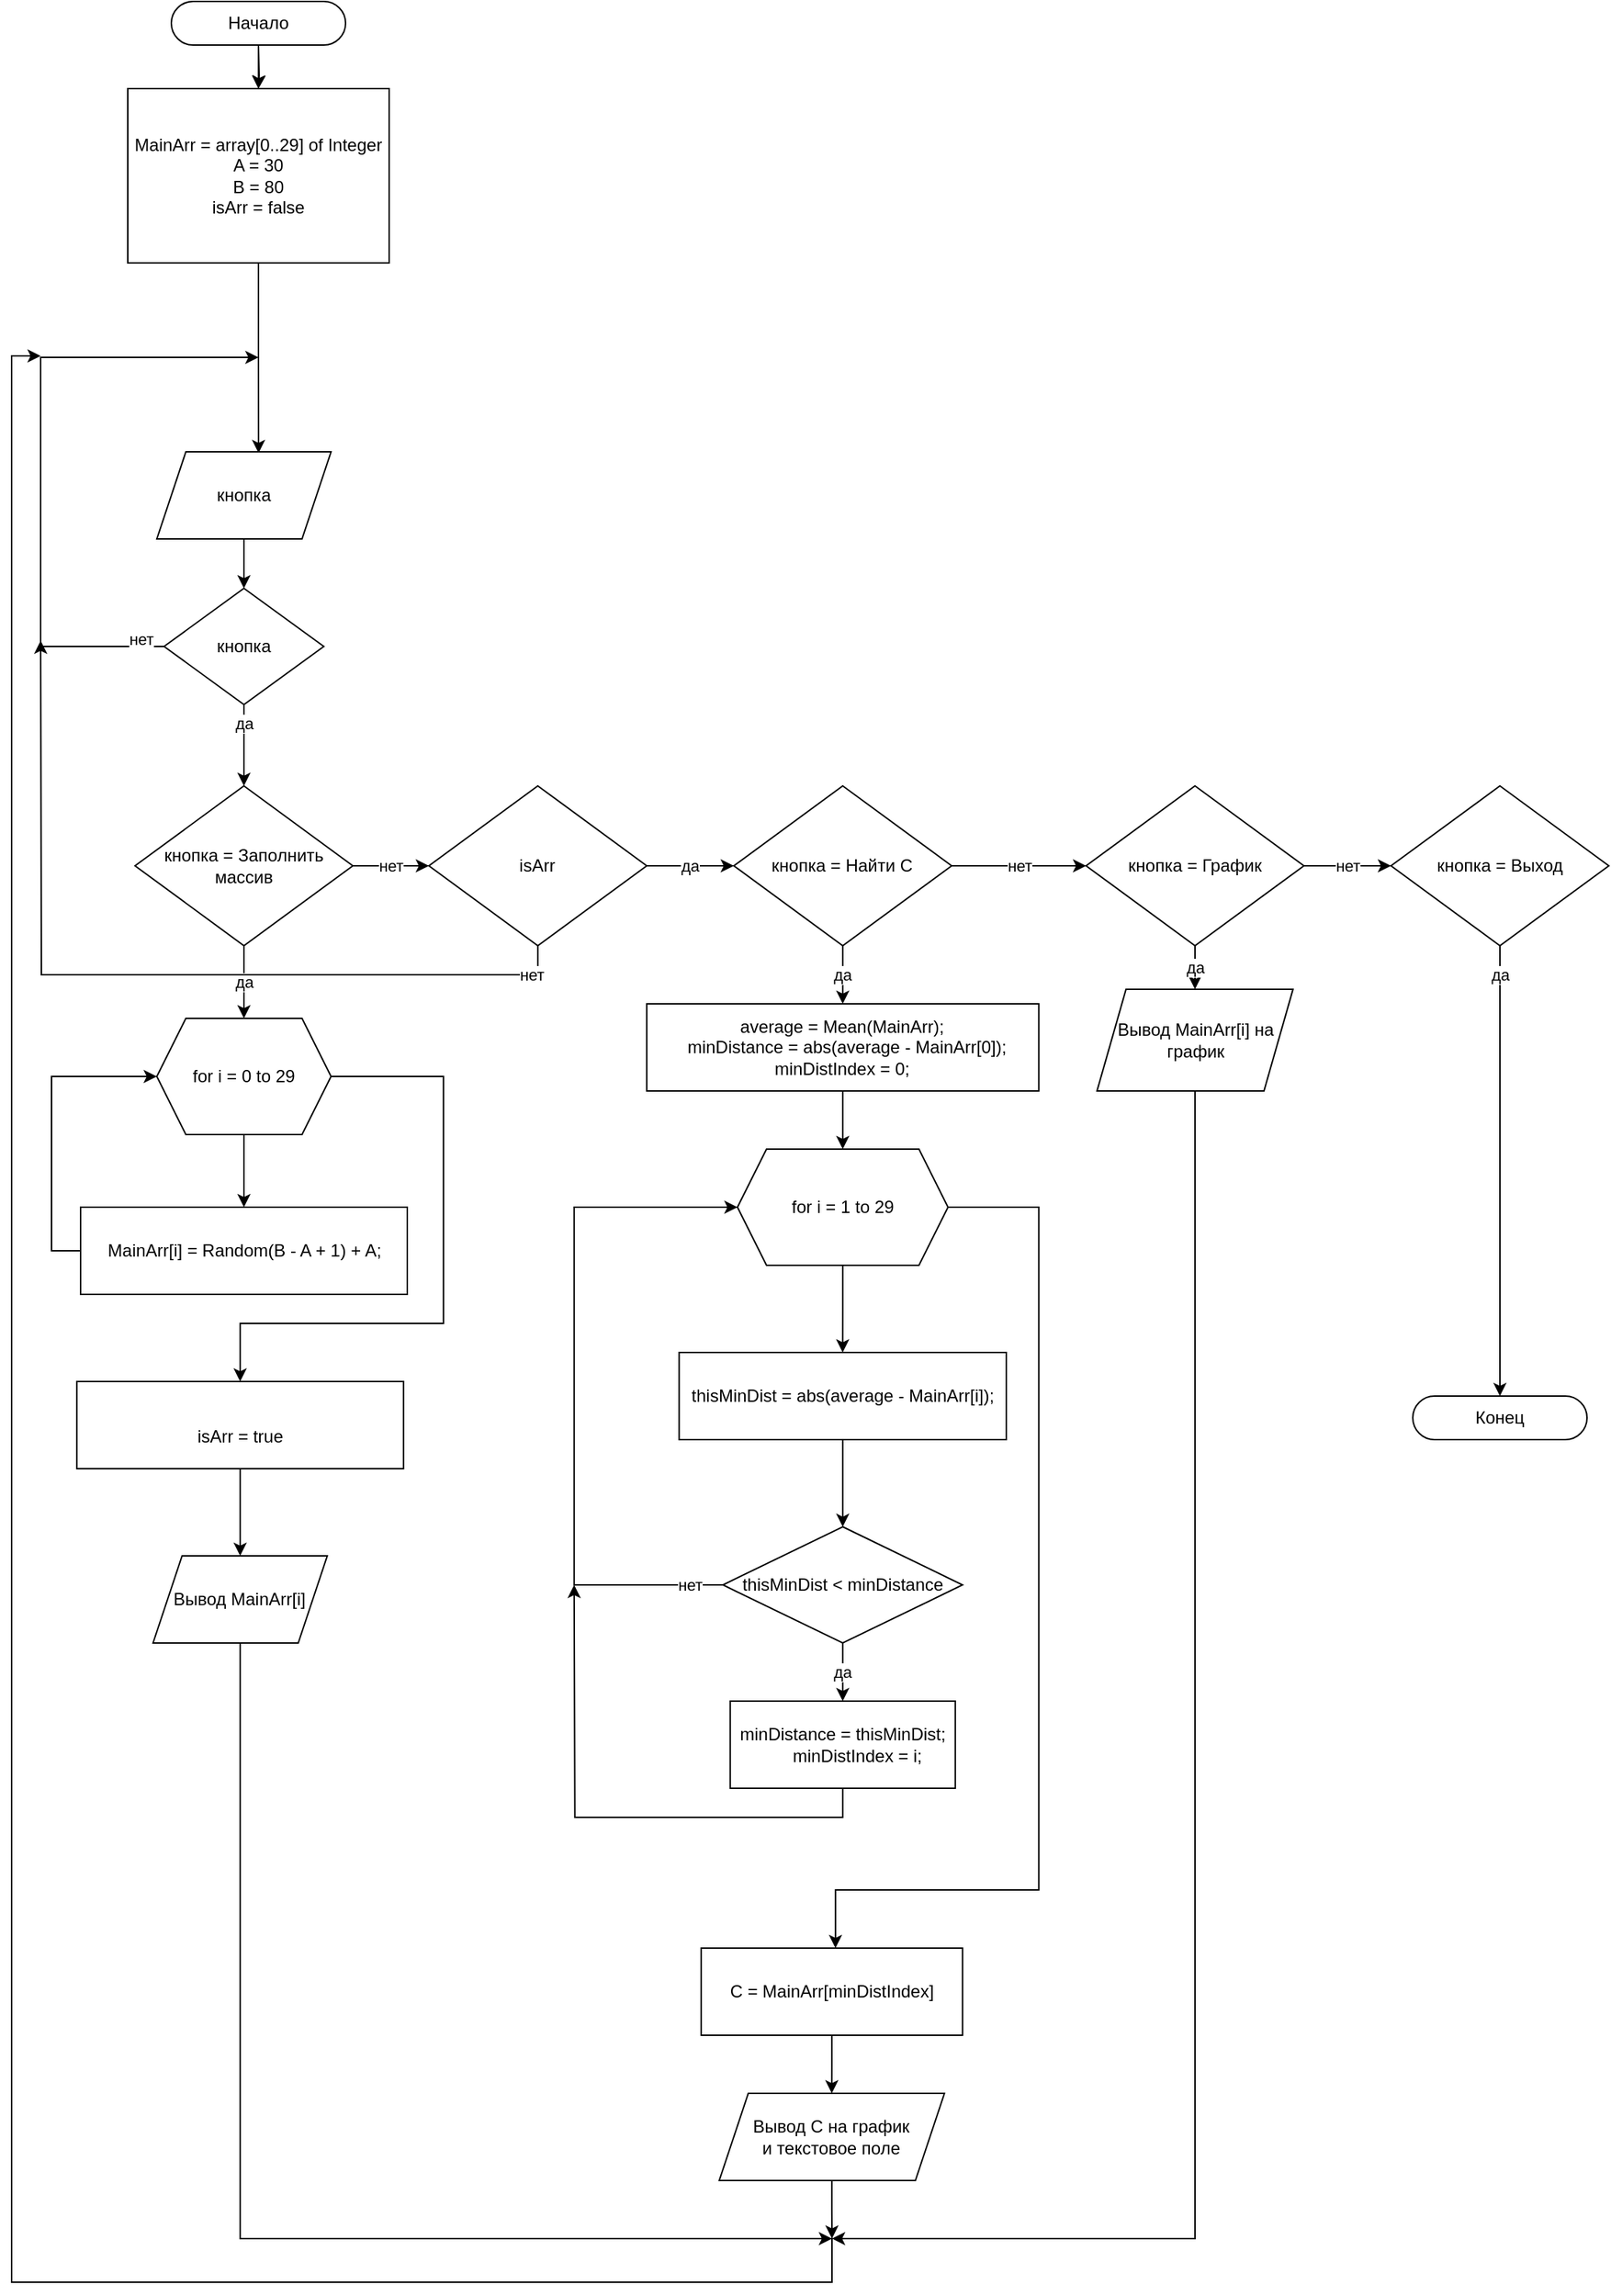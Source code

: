 <mxfile version="21.8.0" type="device">
  <diagram name="Страница — 1" id="T00tfLE_vp0pjrgXZzKe">
    <mxGraphModel dx="867" dy="527" grid="1" gridSize="10" guides="1" tooltips="1" connect="1" arrows="1" fold="1" page="1" pageScale="1" pageWidth="827" pageHeight="1169" math="0" shadow="0">
      <root>
        <mxCell id="0" />
        <mxCell id="1" parent="0" />
        <mxCell id="yDrItZhOsUq07CQ_Y0tb-8" style="edgeStyle=orthogonalEdgeStyle;rounded=0;orthogonalLoop=1;jettySize=auto;html=1;exitX=0.5;exitY=1;exitDx=0;exitDy=0;entryX=0.5;entryY=0;entryDx=0;entryDy=0;" parent="1" target="yDrItZhOsUq07CQ_Y0tb-2" edge="1">
          <mxGeometry relative="1" as="geometry">
            <mxPoint x="290" y="130" as="sourcePoint" />
          </mxGeometry>
        </mxCell>
        <mxCell id="yDrItZhOsUq07CQ_Y0tb-9" style="edgeStyle=orthogonalEdgeStyle;rounded=0;orthogonalLoop=1;jettySize=auto;html=1;exitX=0.5;exitY=1;exitDx=0;exitDy=0;entryX=0.584;entryY=0.014;entryDx=0;entryDy=0;entryPerimeter=0;" parent="1" source="yDrItZhOsUq07CQ_Y0tb-2" target="yDrItZhOsUq07CQ_Y0tb-3" edge="1">
          <mxGeometry relative="1" as="geometry">
            <mxPoint x="290" y="370" as="targetPoint" />
          </mxGeometry>
        </mxCell>
        <mxCell id="yDrItZhOsUq07CQ_Y0tb-2" value="MainArr = array[0..29] of Integer&lt;br&gt;A = 30&lt;br&gt;B = 80&lt;br&gt;isArr = false" style="rounded=0;whiteSpace=wrap;html=1;" parent="1" vertex="1">
          <mxGeometry x="200" y="160" width="180" height="120" as="geometry" />
        </mxCell>
        <mxCell id="yDrItZhOsUq07CQ_Y0tb-11" style="edgeStyle=orthogonalEdgeStyle;rounded=0;orthogonalLoop=1;jettySize=auto;html=1;exitX=0.5;exitY=1;exitDx=0;exitDy=0;entryX=0.5;entryY=0;entryDx=0;entryDy=0;" parent="1" source="yDrItZhOsUq07CQ_Y0tb-3" target="yDrItZhOsUq07CQ_Y0tb-5" edge="1">
          <mxGeometry relative="1" as="geometry" />
        </mxCell>
        <mxCell id="yDrItZhOsUq07CQ_Y0tb-3" value="кнопка" style="shape=parallelogram;perimeter=parallelogramPerimeter;whiteSpace=wrap;html=1;fixedSize=1;" parent="1" vertex="1">
          <mxGeometry x="220" y="410" width="120" height="60" as="geometry" />
        </mxCell>
        <mxCell id="yDrItZhOsUq07CQ_Y0tb-6" value="нет" style="edgeStyle=orthogonalEdgeStyle;rounded=0;orthogonalLoop=1;jettySize=auto;html=1;" parent="1" source="yDrItZhOsUq07CQ_Y0tb-5" edge="1">
          <mxGeometry x="-0.927" y="-5" relative="1" as="geometry">
            <Array as="points">
              <mxPoint x="140" y="544" />
              <mxPoint x="140" y="345" />
            </Array>
            <mxPoint as="offset" />
            <mxPoint x="290" y="345" as="targetPoint" />
          </mxGeometry>
        </mxCell>
        <mxCell id="yDrItZhOsUq07CQ_Y0tb-12" value="да" style="edgeStyle=orthogonalEdgeStyle;rounded=0;orthogonalLoop=1;jettySize=auto;html=1;exitX=0.5;exitY=1;exitDx=0;exitDy=0;entryX=0.5;entryY=0;entryDx=0;entryDy=0;" parent="1" source="yDrItZhOsUq07CQ_Y0tb-5" target="yDrItZhOsUq07CQ_Y0tb-7" edge="1">
          <mxGeometry x="-0.538" relative="1" as="geometry">
            <mxPoint x="290" y="700" as="targetPoint" />
            <mxPoint as="offset" />
          </mxGeometry>
        </mxCell>
        <mxCell id="yDrItZhOsUq07CQ_Y0tb-5" value="кнопка" style="rhombus;whiteSpace=wrap;html=1;" parent="1" vertex="1">
          <mxGeometry x="225" y="504" width="110" height="80" as="geometry" />
        </mxCell>
        <mxCell id="yDrItZhOsUq07CQ_Y0tb-18" value="да" style="edgeStyle=orthogonalEdgeStyle;rounded=0;orthogonalLoop=1;jettySize=auto;html=1;exitX=0.5;exitY=1;exitDx=0;exitDy=0;entryX=0.5;entryY=0;entryDx=0;entryDy=0;" parent="1" source="yDrItZhOsUq07CQ_Y0tb-7" target="yDrItZhOsUq07CQ_Y0tb-13" edge="1">
          <mxGeometry relative="1" as="geometry" />
        </mxCell>
        <mxCell id="yDrItZhOsUq07CQ_Y0tb-24" value="нет" style="edgeStyle=orthogonalEdgeStyle;rounded=0;orthogonalLoop=1;jettySize=auto;html=1;exitX=1;exitY=0.5;exitDx=0;exitDy=0;entryX=0;entryY=0.5;entryDx=0;entryDy=0;" parent="1" source="yDrItZhOsUq07CQ_Y0tb-7" target="yDrItZhOsUq07CQ_Y0tb-23" edge="1">
          <mxGeometry relative="1" as="geometry" />
        </mxCell>
        <mxCell id="yDrItZhOsUq07CQ_Y0tb-7" value="кнопка = Заполнить массив" style="rhombus;whiteSpace=wrap;html=1;" parent="1" vertex="1">
          <mxGeometry x="205" y="640" width="150" height="110" as="geometry" />
        </mxCell>
        <mxCell id="yDrItZhOsUq07CQ_Y0tb-19" style="edgeStyle=orthogonalEdgeStyle;rounded=0;orthogonalLoop=1;jettySize=auto;html=1;exitX=0.5;exitY=1;exitDx=0;exitDy=0;entryX=0.5;entryY=0;entryDx=0;entryDy=0;" parent="1" source="yDrItZhOsUq07CQ_Y0tb-13" target="yDrItZhOsUq07CQ_Y0tb-15" edge="1">
          <mxGeometry relative="1" as="geometry" />
        </mxCell>
        <mxCell id="yDrItZhOsUq07CQ_Y0tb-21" style="edgeStyle=orthogonalEdgeStyle;rounded=0;orthogonalLoop=1;jettySize=auto;html=1;exitX=1;exitY=0.5;exitDx=0;exitDy=0;entryX=0.5;entryY=0;entryDx=0;entryDy=0;" parent="1" source="yDrItZhOsUq07CQ_Y0tb-13" target="yDrItZhOsUq07CQ_Y0tb-17" edge="1">
          <mxGeometry relative="1" as="geometry">
            <Array as="points">
              <mxPoint x="417.4" y="840" />
              <mxPoint x="417.4" y="1010" />
              <mxPoint x="277.4" y="1010" />
            </Array>
          </mxGeometry>
        </mxCell>
        <mxCell id="yDrItZhOsUq07CQ_Y0tb-13" value="for i = 0 to 29" style="shape=hexagon;perimeter=hexagonPerimeter2;whiteSpace=wrap;html=1;fixedSize=1;" parent="1" vertex="1">
          <mxGeometry x="220" y="800" width="120" height="80" as="geometry" />
        </mxCell>
        <mxCell id="yDrItZhOsUq07CQ_Y0tb-20" style="edgeStyle=orthogonalEdgeStyle;rounded=0;orthogonalLoop=1;jettySize=auto;html=1;exitX=0;exitY=0.5;exitDx=0;exitDy=0;entryX=0;entryY=0.5;entryDx=0;entryDy=0;" parent="1" source="yDrItZhOsUq07CQ_Y0tb-15" target="yDrItZhOsUq07CQ_Y0tb-13" edge="1">
          <mxGeometry relative="1" as="geometry" />
        </mxCell>
        <mxCell id="yDrItZhOsUq07CQ_Y0tb-15" value="MainArr[i] = Random(B - A + 1) + A;" style="rounded=0;whiteSpace=wrap;html=1;" parent="1" vertex="1">
          <mxGeometry x="167.5" y="930" width="225" height="60" as="geometry" />
        </mxCell>
        <mxCell id="MepzNuDK6C7d-wBmc7An-33" style="edgeStyle=orthogonalEdgeStyle;rounded=0;orthogonalLoop=1;jettySize=auto;html=1;exitX=0.5;exitY=1;exitDx=0;exitDy=0;endArrow=classic;endFill=1;" parent="1" source="yDrItZhOsUq07CQ_Y0tb-16" edge="1">
          <mxGeometry relative="1" as="geometry">
            <Array as="points">
              <mxPoint x="277" y="1640" />
              <mxPoint x="685" y="1640" />
            </Array>
            <mxPoint x="685" y="1640" as="targetPoint" />
          </mxGeometry>
        </mxCell>
        <mxCell id="yDrItZhOsUq07CQ_Y0tb-16" value="Вывод MainArr[i]" style="shape=parallelogram;perimeter=parallelogramPerimeter;whiteSpace=wrap;html=1;fixedSize=1;" parent="1" vertex="1">
          <mxGeometry x="217.4" y="1170" width="120" height="60" as="geometry" />
        </mxCell>
        <mxCell id="yDrItZhOsUq07CQ_Y0tb-22" style="edgeStyle=orthogonalEdgeStyle;rounded=0;orthogonalLoop=1;jettySize=auto;html=1;exitX=0.5;exitY=1;exitDx=0;exitDy=0;entryX=0.5;entryY=0;entryDx=0;entryDy=0;" parent="1" source="yDrItZhOsUq07CQ_Y0tb-17" target="yDrItZhOsUq07CQ_Y0tb-16" edge="1">
          <mxGeometry relative="1" as="geometry" />
        </mxCell>
        <mxCell id="yDrItZhOsUq07CQ_Y0tb-17" value="&lt;br&gt;isArr = true" style="rounded=0;whiteSpace=wrap;html=1;" parent="1" vertex="1">
          <mxGeometry x="164.9" y="1050" width="225" height="60" as="geometry" />
        </mxCell>
        <mxCell id="yDrItZhOsUq07CQ_Y0tb-25" value="нет" style="edgeStyle=orthogonalEdgeStyle;rounded=0;orthogonalLoop=1;jettySize=auto;html=1;exitX=0.5;exitY=1;exitDx=0;exitDy=0;" parent="1" source="yDrItZhOsUq07CQ_Y0tb-23" edge="1">
          <mxGeometry x="-0.918" relative="1" as="geometry">
            <mxPoint x="140" y="540" as="targetPoint" />
            <mxPoint as="offset" />
          </mxGeometry>
        </mxCell>
        <mxCell id="MepzNuDK6C7d-wBmc7An-7" value="да" style="edgeStyle=orthogonalEdgeStyle;rounded=0;orthogonalLoop=1;jettySize=auto;html=1;exitX=1;exitY=0.5;exitDx=0;exitDy=0;entryX=0;entryY=0.5;entryDx=0;entryDy=0;" parent="1" source="yDrItZhOsUq07CQ_Y0tb-23" target="yDrItZhOsUq07CQ_Y0tb-26" edge="1">
          <mxGeometry relative="1" as="geometry" />
        </mxCell>
        <mxCell id="yDrItZhOsUq07CQ_Y0tb-23" value="isArr" style="rhombus;whiteSpace=wrap;html=1;" parent="1" vertex="1">
          <mxGeometry x="407.4" y="640" width="150" height="110" as="geometry" />
        </mxCell>
        <mxCell id="MepzNuDK6C7d-wBmc7An-10" value="да" style="edgeStyle=orthogonalEdgeStyle;rounded=0;orthogonalLoop=1;jettySize=auto;html=1;exitX=0.5;exitY=1;exitDx=0;exitDy=0;entryX=0.5;entryY=0;entryDx=0;entryDy=0;" parent="1" source="yDrItZhOsUq07CQ_Y0tb-26" target="MepzNuDK6C7d-wBmc7An-9" edge="1">
          <mxGeometry relative="1" as="geometry" />
        </mxCell>
        <mxCell id="MepzNuDK6C7d-wBmc7An-29" value="нет" style="edgeStyle=orthogonalEdgeStyle;rounded=0;orthogonalLoop=1;jettySize=auto;html=1;exitX=1;exitY=0.5;exitDx=0;exitDy=0;entryX=0;entryY=0.5;entryDx=0;entryDy=0;" parent="1" source="yDrItZhOsUq07CQ_Y0tb-26" target="MepzNuDK6C7d-wBmc7An-28" edge="1">
          <mxGeometry relative="1" as="geometry" />
        </mxCell>
        <mxCell id="yDrItZhOsUq07CQ_Y0tb-26" value="кнопка = Найти С" style="rhombus;whiteSpace=wrap;html=1;" parent="1" vertex="1">
          <mxGeometry x="617.4" y="640" width="150" height="110" as="geometry" />
        </mxCell>
        <mxCell id="MepzNuDK6C7d-wBmc7An-12" style="edgeStyle=orthogonalEdgeStyle;rounded=0;orthogonalLoop=1;jettySize=auto;html=1;exitX=0.5;exitY=1;exitDx=0;exitDy=0;entryX=0.5;entryY=0;entryDx=0;entryDy=0;" parent="1" source="MepzNuDK6C7d-wBmc7An-9" target="MepzNuDK6C7d-wBmc7An-11" edge="1">
          <mxGeometry relative="1" as="geometry" />
        </mxCell>
        <mxCell id="MepzNuDK6C7d-wBmc7An-9" value="&lt;div&gt;average = Mean(MainArr);&lt;/div&gt;&lt;div&gt;&amp;nbsp; minDistance = abs(average - MainArr[0]);&lt;/div&gt;&lt;div&gt;minDistIndex = 0;&lt;br&gt;&lt;/div&gt;" style="rounded=0;whiteSpace=wrap;html=1;" parent="1" vertex="1">
          <mxGeometry x="557.4" y="790" width="270" height="60" as="geometry" />
        </mxCell>
        <mxCell id="MepzNuDK6C7d-wBmc7An-13" style="edgeStyle=orthogonalEdgeStyle;rounded=0;orthogonalLoop=1;jettySize=auto;html=1;exitX=0.5;exitY=1;exitDx=0;exitDy=0;" parent="1" source="MepzNuDK6C7d-wBmc7An-11" target="MepzNuDK6C7d-wBmc7An-14" edge="1">
          <mxGeometry relative="1" as="geometry">
            <mxPoint x="692.067" y="1040" as="targetPoint" />
          </mxGeometry>
        </mxCell>
        <mxCell id="MepzNuDK6C7d-wBmc7An-21" style="edgeStyle=orthogonalEdgeStyle;rounded=0;orthogonalLoop=1;jettySize=auto;html=1;exitX=1;exitY=0.5;exitDx=0;exitDy=0;" parent="1" source="MepzNuDK6C7d-wBmc7An-11" target="MepzNuDK6C7d-wBmc7An-22" edge="1">
          <mxGeometry relative="1" as="geometry">
            <mxPoint x="687.4" y="1460" as="targetPoint" />
            <Array as="points">
              <mxPoint x="827.4" y="930" />
              <mxPoint x="827.4" y="1400" />
              <mxPoint x="687.4" y="1400" />
            </Array>
          </mxGeometry>
        </mxCell>
        <mxCell id="MepzNuDK6C7d-wBmc7An-11" value="for i = 1 to 29" style="shape=hexagon;perimeter=hexagonPerimeter2;whiteSpace=wrap;html=1;fixedSize=1;" parent="1" vertex="1">
          <mxGeometry x="619.9" y="890" width="145" height="80" as="geometry" />
        </mxCell>
        <mxCell id="MepzNuDK6C7d-wBmc7An-15" style="edgeStyle=orthogonalEdgeStyle;rounded=0;orthogonalLoop=1;jettySize=auto;html=1;exitX=0.5;exitY=1;exitDx=0;exitDy=0;" parent="1" source="MepzNuDK6C7d-wBmc7An-14" target="MepzNuDK6C7d-wBmc7An-16" edge="1">
          <mxGeometry relative="1" as="geometry">
            <mxPoint x="692.067" y="1150" as="targetPoint" />
          </mxGeometry>
        </mxCell>
        <mxCell id="MepzNuDK6C7d-wBmc7An-14" value="thisMinDist = abs(average - MainArr[i]);" style="rounded=0;whiteSpace=wrap;html=1;" parent="1" vertex="1">
          <mxGeometry x="579.73" y="1030" width="225.33" height="60" as="geometry" />
        </mxCell>
        <mxCell id="MepzNuDK6C7d-wBmc7An-17" value="нет" style="edgeStyle=orthogonalEdgeStyle;rounded=0;orthogonalLoop=1;jettySize=auto;html=1;exitX=0;exitY=0.5;exitDx=0;exitDy=0;entryX=0;entryY=0.5;entryDx=0;entryDy=0;" parent="1" source="MepzNuDK6C7d-wBmc7An-16" target="MepzNuDK6C7d-wBmc7An-11" edge="1">
          <mxGeometry x="-0.905" relative="1" as="geometry">
            <mxPoint x="517.4" y="938.095" as="targetPoint" />
            <Array as="points">
              <mxPoint x="507.4" y="1190" />
              <mxPoint x="507.4" y="930" />
            </Array>
            <mxPoint as="offset" />
          </mxGeometry>
        </mxCell>
        <mxCell id="MepzNuDK6C7d-wBmc7An-18" value="да" style="edgeStyle=orthogonalEdgeStyle;rounded=0;orthogonalLoop=1;jettySize=auto;html=1;exitX=0.5;exitY=1;exitDx=0;exitDy=0;" parent="1" source="MepzNuDK6C7d-wBmc7An-16" target="MepzNuDK6C7d-wBmc7An-19" edge="1">
          <mxGeometry relative="1" as="geometry">
            <mxPoint x="692.067" y="1270" as="targetPoint" />
          </mxGeometry>
        </mxCell>
        <mxCell id="MepzNuDK6C7d-wBmc7An-16" value="thisMinDist &amp;lt; minDistance" style="rhombus;whiteSpace=wrap;html=1;" parent="1" vertex="1">
          <mxGeometry x="609.89" y="1150" width="165" height="80" as="geometry" />
        </mxCell>
        <mxCell id="MepzNuDK6C7d-wBmc7An-20" style="edgeStyle=orthogonalEdgeStyle;rounded=0;orthogonalLoop=1;jettySize=auto;html=1;exitX=0.5;exitY=1;exitDx=0;exitDy=0;" parent="1" source="MepzNuDK6C7d-wBmc7An-19" edge="1">
          <mxGeometry relative="1" as="geometry">
            <mxPoint x="507.4" y="1190" as="targetPoint" />
          </mxGeometry>
        </mxCell>
        <mxCell id="MepzNuDK6C7d-wBmc7An-19" value="&lt;div&gt;minDistance = thisMinDist;&lt;/div&gt;&lt;div&gt;&amp;nbsp; &amp;nbsp; &amp;nbsp; minDistIndex = i;&lt;/div&gt;" style="rounded=0;whiteSpace=wrap;html=1;" parent="1" vertex="1">
          <mxGeometry x="614.89" y="1270" width="155.01" height="60" as="geometry" />
        </mxCell>
        <mxCell id="MepzNuDK6C7d-wBmc7An-23" style="edgeStyle=orthogonalEdgeStyle;rounded=0;orthogonalLoop=1;jettySize=auto;html=1;exitX=0.5;exitY=1;exitDx=0;exitDy=0;" parent="1" source="MepzNuDK6C7d-wBmc7An-22" target="MepzNuDK6C7d-wBmc7An-24" edge="1">
          <mxGeometry relative="1" as="geometry">
            <mxPoint x="684.733" y="1530" as="targetPoint" />
          </mxGeometry>
        </mxCell>
        <mxCell id="MepzNuDK6C7d-wBmc7An-22" value="C = MainArr[minDistIndex]" style="rounded=0;whiteSpace=wrap;html=1;" parent="1" vertex="1">
          <mxGeometry x="594.89" y="1440" width="180" height="60" as="geometry" />
        </mxCell>
        <mxCell id="MepzNuDK6C7d-wBmc7An-34" style="edgeStyle=orthogonalEdgeStyle;rounded=0;orthogonalLoop=1;jettySize=auto;html=1;exitX=0.5;exitY=1;exitDx=0;exitDy=0;endArrow=classic;endFill=1;" parent="1" source="MepzNuDK6C7d-wBmc7An-24" edge="1">
          <mxGeometry relative="1" as="geometry">
            <mxPoint x="685" y="1640" as="targetPoint" />
          </mxGeometry>
        </mxCell>
        <mxCell id="MepzNuDK6C7d-wBmc7An-24" value="Вывод С на график&lt;br&gt;и текстовое поле" style="shape=parallelogram;perimeter=parallelogramPerimeter;whiteSpace=wrap;html=1;fixedSize=1;" parent="1" vertex="1">
          <mxGeometry x="607.34" y="1540" width="155.11" height="60" as="geometry" />
        </mxCell>
        <mxCell id="MepzNuDK6C7d-wBmc7An-32" value="да" style="edgeStyle=orthogonalEdgeStyle;rounded=0;orthogonalLoop=1;jettySize=auto;html=1;exitX=0.5;exitY=1;exitDx=0;exitDy=0;entryX=0.5;entryY=0;entryDx=0;entryDy=0;" parent="1" source="MepzNuDK6C7d-wBmc7An-28" target="MepzNuDK6C7d-wBmc7An-31" edge="1">
          <mxGeometry relative="1" as="geometry" />
        </mxCell>
        <mxCell id="MepzNuDK6C7d-wBmc7An-38" value="нет" style="edgeStyle=orthogonalEdgeStyle;rounded=0;orthogonalLoop=1;jettySize=auto;html=1;exitX=1;exitY=0.5;exitDx=0;exitDy=0;entryX=0;entryY=0.5;entryDx=0;entryDy=0;" parent="1" source="MepzNuDK6C7d-wBmc7An-28" target="MepzNuDK6C7d-wBmc7An-37" edge="1">
          <mxGeometry relative="1" as="geometry" />
        </mxCell>
        <mxCell id="MepzNuDK6C7d-wBmc7An-28" value="кнопка = График" style="rhombus;whiteSpace=wrap;html=1;" parent="1" vertex="1">
          <mxGeometry x="860" y="640" width="150" height="110" as="geometry" />
        </mxCell>
        <mxCell id="MepzNuDK6C7d-wBmc7An-35" style="edgeStyle=orthogonalEdgeStyle;rounded=0;orthogonalLoop=1;jettySize=auto;html=1;exitX=0.5;exitY=1;exitDx=0;exitDy=0;endArrow=classic;endFill=1;" parent="1" source="MepzNuDK6C7d-wBmc7An-31" edge="1">
          <mxGeometry relative="1" as="geometry">
            <Array as="points">
              <mxPoint x="935" y="1640" />
              <mxPoint x="685" y="1640" />
            </Array>
            <mxPoint x="685" y="1640" as="targetPoint" />
          </mxGeometry>
        </mxCell>
        <mxCell id="MepzNuDK6C7d-wBmc7An-31" value="Вывод MainArr[i] на график" style="shape=parallelogram;perimeter=parallelogramPerimeter;whiteSpace=wrap;html=1;fixedSize=1;" parent="1" vertex="1">
          <mxGeometry x="867.5" y="780" width="135" height="70" as="geometry" />
        </mxCell>
        <mxCell id="MepzNuDK6C7d-wBmc7An-39" value="да" style="edgeStyle=orthogonalEdgeStyle;rounded=0;orthogonalLoop=1;jettySize=auto;html=1;exitX=0.5;exitY=1;exitDx=0;exitDy=0;" parent="1" source="MepzNuDK6C7d-wBmc7An-37" edge="1">
          <mxGeometry x="-0.871" relative="1" as="geometry">
            <mxPoint x="1144.999" y="1060.0" as="targetPoint" />
            <mxPoint as="offset" />
          </mxGeometry>
        </mxCell>
        <mxCell id="MepzNuDK6C7d-wBmc7An-37" value="кнопка = Выход" style="rhombus;whiteSpace=wrap;html=1;" parent="1" vertex="1">
          <mxGeometry x="1070" y="640" width="150" height="110" as="geometry" />
        </mxCell>
        <mxCell id="u_RnFrFznd1EdqcmkHui-6" value="" style="edgeStyle=orthogonalEdgeStyle;rounded=0;orthogonalLoop=1;jettySize=auto;html=1;" edge="1" parent="1" target="yDrItZhOsUq07CQ_Y0tb-2">
          <mxGeometry relative="1" as="geometry">
            <mxPoint x="290" y="130" as="sourcePoint" />
          </mxGeometry>
        </mxCell>
        <mxCell id="u_RnFrFznd1EdqcmkHui-5" value="Начало" style="rounded=1;whiteSpace=wrap;html=1;arcSize=50;" vertex="1" parent="1">
          <mxGeometry x="230" y="100" width="120" height="30" as="geometry" />
        </mxCell>
        <mxCell id="u_RnFrFznd1EdqcmkHui-7" value="Конец" style="rounded=1;whiteSpace=wrap;html=1;arcSize=50;" vertex="1" parent="1">
          <mxGeometry x="1085" y="1060" width="120" height="30" as="geometry" />
        </mxCell>
        <mxCell id="u_RnFrFznd1EdqcmkHui-8" value="" style="endArrow=none;html=1;rounded=0;edgeStyle=orthogonalEdgeStyle;endFill=0;startArrow=classic;startFill=1;" edge="1" parent="1">
          <mxGeometry width="50" height="50" relative="1" as="geometry">
            <mxPoint x="140" y="344" as="sourcePoint" />
            <mxPoint x="680" y="1640" as="targetPoint" />
            <Array as="points">
              <mxPoint x="120" y="344" />
              <mxPoint x="120" y="1670" />
              <mxPoint x="685" y="1670" />
              <mxPoint x="685" y="1640" />
            </Array>
          </mxGeometry>
        </mxCell>
      </root>
    </mxGraphModel>
  </diagram>
</mxfile>

